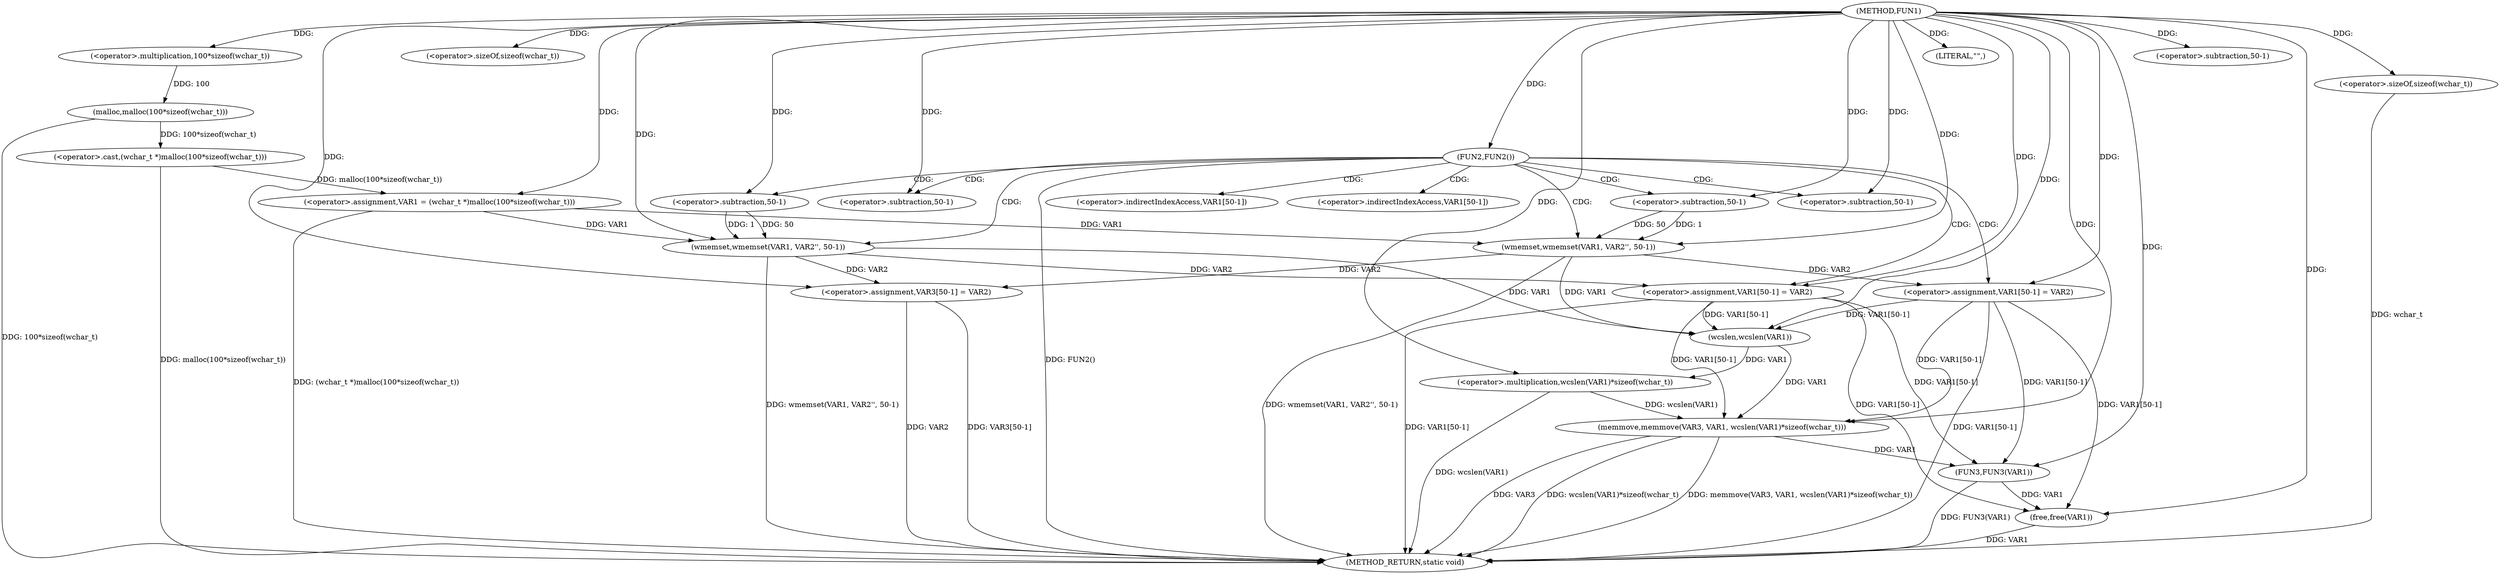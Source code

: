 digraph FUN1 {  
"1000100" [label = "(METHOD,FUN1)" ]
"1000164" [label = "(METHOD_RETURN,static void)" ]
"1000103" [label = "(<operator>.assignment,VAR1 = (wchar_t *)malloc(100*sizeof(wchar_t)))" ]
"1000105" [label = "(<operator>.cast,(wchar_t *)malloc(100*sizeof(wchar_t)))" ]
"1000107" [label = "(malloc,malloc(100*sizeof(wchar_t)))" ]
"1000108" [label = "(<operator>.multiplication,100*sizeof(wchar_t))" ]
"1000110" [label = "(<operator>.sizeOf,sizeof(wchar_t))" ]
"1000113" [label = "(FUN2,FUN2())" ]
"1000115" [label = "(wmemset,wmemset(VAR1, VAR2'', 50-1))" ]
"1000118" [label = "(<operator>.subtraction,50-1)" ]
"1000121" [label = "(<operator>.assignment,VAR1[50-1] = VAR2)" ]
"1000124" [label = "(<operator>.subtraction,50-1)" ]
"1000130" [label = "(wmemset,wmemset(VAR1, VAR2'', 50-1))" ]
"1000133" [label = "(<operator>.subtraction,50-1)" ]
"1000136" [label = "(<operator>.assignment,VAR1[50-1] = VAR2)" ]
"1000139" [label = "(<operator>.subtraction,50-1)" ]
"1000144" [label = "(LITERAL,\"\",)" ]
"1000145" [label = "(memmove,memmove(VAR3, VAR1, wcslen(VAR1)*sizeof(wchar_t)))" ]
"1000148" [label = "(<operator>.multiplication,wcslen(VAR1)*sizeof(wchar_t))" ]
"1000149" [label = "(wcslen,wcslen(VAR1))" ]
"1000151" [label = "(<operator>.sizeOf,sizeof(wchar_t))" ]
"1000153" [label = "(<operator>.assignment,VAR3[50-1] = VAR2)" ]
"1000156" [label = "(<operator>.subtraction,50-1)" ]
"1000160" [label = "(FUN3,FUN3(VAR1))" ]
"1000162" [label = "(free,free(VAR1))" ]
"1000122" [label = "(<operator>.indirectIndexAccess,VAR1[50-1])" ]
"1000137" [label = "(<operator>.indirectIndexAccess,VAR1[50-1])" ]
  "1000153" -> "1000164"  [ label = "DDG: VAR2"] 
  "1000130" -> "1000164"  [ label = "DDG: wmemset(VAR1, VAR2'', 50-1)"] 
  "1000107" -> "1000164"  [ label = "DDG: 100*sizeof(wchar_t)"] 
  "1000103" -> "1000164"  [ label = "DDG: (wchar_t *)malloc(100*sizeof(wchar_t))"] 
  "1000160" -> "1000164"  [ label = "DDG: FUN3(VAR1)"] 
  "1000151" -> "1000164"  [ label = "DDG: wchar_t"] 
  "1000153" -> "1000164"  [ label = "DDG: VAR3[50-1]"] 
  "1000113" -> "1000164"  [ label = "DDG: FUN2()"] 
  "1000136" -> "1000164"  [ label = "DDG: VAR1[50-1]"] 
  "1000105" -> "1000164"  [ label = "DDG: malloc(100*sizeof(wchar_t))"] 
  "1000115" -> "1000164"  [ label = "DDG: wmemset(VAR1, VAR2'', 50-1)"] 
  "1000148" -> "1000164"  [ label = "DDG: wcslen(VAR1)"] 
  "1000145" -> "1000164"  [ label = "DDG: wcslen(VAR1)*sizeof(wchar_t)"] 
  "1000121" -> "1000164"  [ label = "DDG: VAR1[50-1]"] 
  "1000145" -> "1000164"  [ label = "DDG: memmove(VAR3, VAR1, wcslen(VAR1)*sizeof(wchar_t))"] 
  "1000162" -> "1000164"  [ label = "DDG: VAR1"] 
  "1000145" -> "1000164"  [ label = "DDG: VAR3"] 
  "1000105" -> "1000103"  [ label = "DDG: malloc(100*sizeof(wchar_t))"] 
  "1000100" -> "1000103"  [ label = "DDG: "] 
  "1000107" -> "1000105"  [ label = "DDG: 100*sizeof(wchar_t)"] 
  "1000108" -> "1000107"  [ label = "DDG: 100"] 
  "1000100" -> "1000108"  [ label = "DDG: "] 
  "1000100" -> "1000110"  [ label = "DDG: "] 
  "1000100" -> "1000113"  [ label = "DDG: "] 
  "1000103" -> "1000115"  [ label = "DDG: VAR1"] 
  "1000100" -> "1000115"  [ label = "DDG: "] 
  "1000118" -> "1000115"  [ label = "DDG: 50"] 
  "1000118" -> "1000115"  [ label = "DDG: 1"] 
  "1000100" -> "1000118"  [ label = "DDG: "] 
  "1000115" -> "1000121"  [ label = "DDG: VAR2"] 
  "1000100" -> "1000121"  [ label = "DDG: "] 
  "1000100" -> "1000124"  [ label = "DDG: "] 
  "1000103" -> "1000130"  [ label = "DDG: VAR1"] 
  "1000100" -> "1000130"  [ label = "DDG: "] 
  "1000133" -> "1000130"  [ label = "DDG: 50"] 
  "1000133" -> "1000130"  [ label = "DDG: 1"] 
  "1000100" -> "1000133"  [ label = "DDG: "] 
  "1000130" -> "1000136"  [ label = "DDG: VAR2"] 
  "1000100" -> "1000136"  [ label = "DDG: "] 
  "1000100" -> "1000139"  [ label = "DDG: "] 
  "1000100" -> "1000144"  [ label = "DDG: "] 
  "1000100" -> "1000145"  [ label = "DDG: "] 
  "1000121" -> "1000145"  [ label = "DDG: VAR1[50-1]"] 
  "1000149" -> "1000145"  [ label = "DDG: VAR1"] 
  "1000136" -> "1000145"  [ label = "DDG: VAR1[50-1]"] 
  "1000148" -> "1000145"  [ label = "DDG: wcslen(VAR1)"] 
  "1000149" -> "1000148"  [ label = "DDG: VAR1"] 
  "1000121" -> "1000149"  [ label = "DDG: VAR1[50-1]"] 
  "1000115" -> "1000149"  [ label = "DDG: VAR1"] 
  "1000136" -> "1000149"  [ label = "DDG: VAR1[50-1]"] 
  "1000130" -> "1000149"  [ label = "DDG: VAR1"] 
  "1000100" -> "1000149"  [ label = "DDG: "] 
  "1000100" -> "1000148"  [ label = "DDG: "] 
  "1000100" -> "1000151"  [ label = "DDG: "] 
  "1000100" -> "1000153"  [ label = "DDG: "] 
  "1000130" -> "1000153"  [ label = "DDG: VAR2"] 
  "1000115" -> "1000153"  [ label = "DDG: VAR2"] 
  "1000100" -> "1000156"  [ label = "DDG: "] 
  "1000121" -> "1000160"  [ label = "DDG: VAR1[50-1]"] 
  "1000145" -> "1000160"  [ label = "DDG: VAR1"] 
  "1000136" -> "1000160"  [ label = "DDG: VAR1[50-1]"] 
  "1000100" -> "1000160"  [ label = "DDG: "] 
  "1000121" -> "1000162"  [ label = "DDG: VAR1[50-1]"] 
  "1000160" -> "1000162"  [ label = "DDG: VAR1"] 
  "1000136" -> "1000162"  [ label = "DDG: VAR1[50-1]"] 
  "1000100" -> "1000162"  [ label = "DDG: "] 
  "1000113" -> "1000121"  [ label = "CDG: "] 
  "1000113" -> "1000137"  [ label = "CDG: "] 
  "1000113" -> "1000124"  [ label = "CDG: "] 
  "1000113" -> "1000130"  [ label = "CDG: "] 
  "1000113" -> "1000139"  [ label = "CDG: "] 
  "1000113" -> "1000115"  [ label = "CDG: "] 
  "1000113" -> "1000133"  [ label = "CDG: "] 
  "1000113" -> "1000136"  [ label = "CDG: "] 
  "1000113" -> "1000118"  [ label = "CDG: "] 
  "1000113" -> "1000122"  [ label = "CDG: "] 
}
